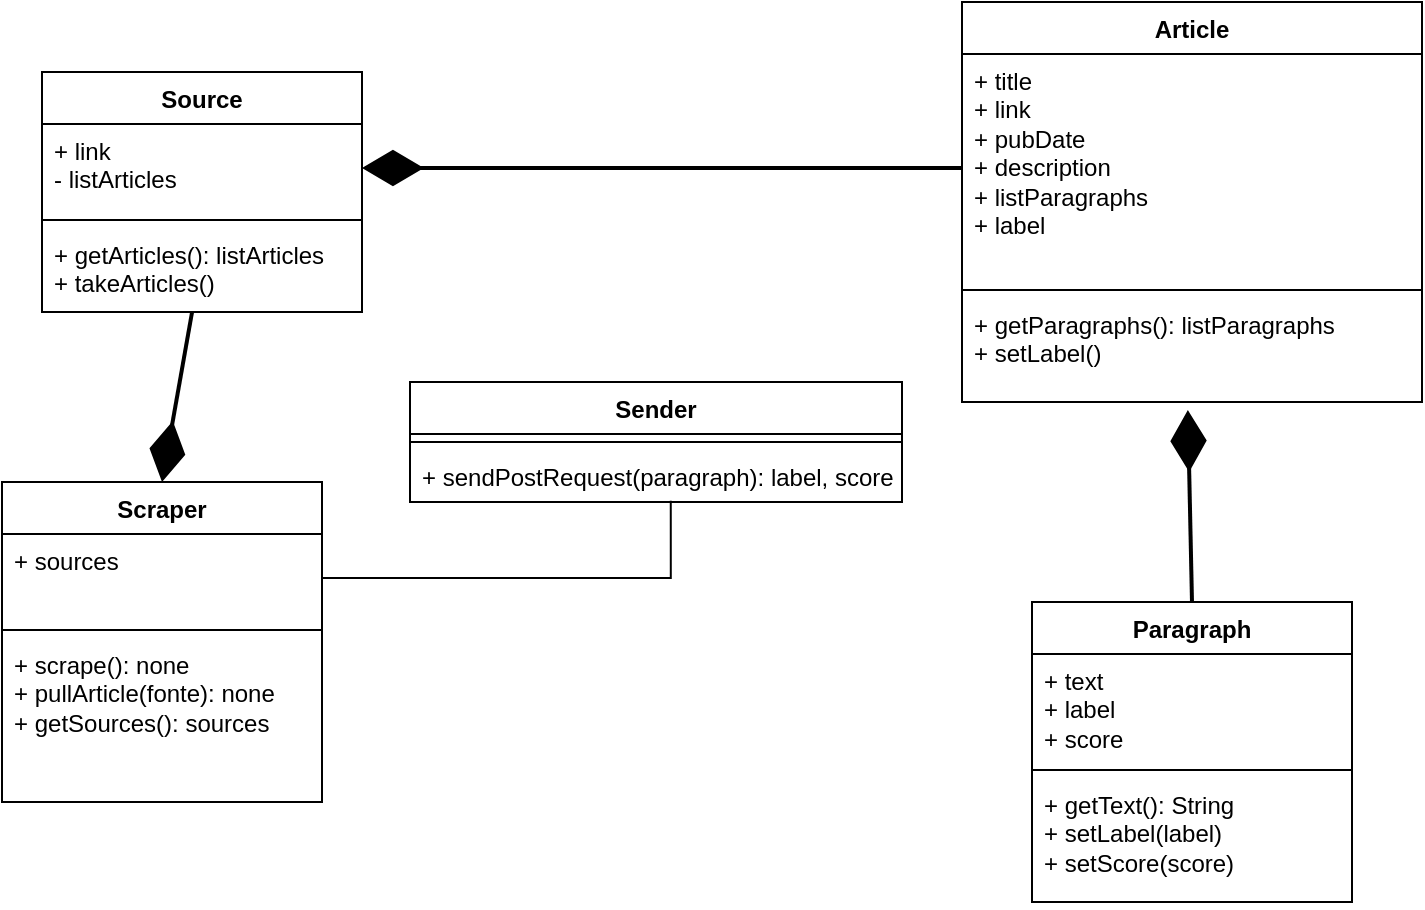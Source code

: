 <mxfile version="21.3.0" type="device">
  <diagram id="C5RBs43oDa-KdzZeNtuy" name="Page-1">
    <mxGraphModel dx="1434" dy="790" grid="1" gridSize="10" guides="1" tooltips="1" connect="1" arrows="1" fold="1" page="1" pageScale="1" pageWidth="827" pageHeight="1169" math="0" shadow="0">
      <root>
        <mxCell id="WIyWlLk6GJQsqaUBKTNV-0" />
        <mxCell id="WIyWlLk6GJQsqaUBKTNV-1" parent="WIyWlLk6GJQsqaUBKTNV-0" />
        <mxCell id="XuiQ5eqaM7n8MXroZ0_V-4" value="&lt;div&gt;Source&lt;/div&gt;" style="swimlane;fontStyle=1;align=center;verticalAlign=top;childLayout=stackLayout;horizontal=1;startSize=26;horizontalStack=0;resizeParent=1;resizeParentMax=0;resizeLast=0;collapsible=1;marginBottom=0;whiteSpace=wrap;html=1;" parent="WIyWlLk6GJQsqaUBKTNV-1" vertex="1">
          <mxGeometry x="120" y="155" width="160" height="120" as="geometry" />
        </mxCell>
        <mxCell id="XuiQ5eqaM7n8MXroZ0_V-5" value="+ link&lt;br&gt;- listArticles" style="text;strokeColor=none;fillColor=none;align=left;verticalAlign=top;spacingLeft=4;spacingRight=4;overflow=hidden;rotatable=0;points=[[0,0.5],[1,0.5]];portConstraint=eastwest;whiteSpace=wrap;html=1;" parent="XuiQ5eqaM7n8MXroZ0_V-4" vertex="1">
          <mxGeometry y="26" width="160" height="44" as="geometry" />
        </mxCell>
        <mxCell id="XuiQ5eqaM7n8MXroZ0_V-6" value="" style="line;strokeWidth=1;fillColor=none;align=left;verticalAlign=middle;spacingTop=-1;spacingLeft=3;spacingRight=3;rotatable=0;labelPosition=right;points=[];portConstraint=eastwest;strokeColor=inherit;" parent="XuiQ5eqaM7n8MXroZ0_V-4" vertex="1">
          <mxGeometry y="70" width="160" height="8" as="geometry" />
        </mxCell>
        <mxCell id="XuiQ5eqaM7n8MXroZ0_V-7" value="&lt;div&gt;+ getArticles(): listArticles&lt;/div&gt;&lt;div&gt;+ takeArticles()&lt;br&gt;&lt;/div&gt;" style="text;strokeColor=none;fillColor=none;align=left;verticalAlign=top;spacingLeft=4;spacingRight=4;overflow=hidden;rotatable=0;points=[[0,0.5],[1,0.5]];portConstraint=eastwest;whiteSpace=wrap;html=1;" parent="XuiQ5eqaM7n8MXroZ0_V-4" vertex="1">
          <mxGeometry y="78" width="160" height="42" as="geometry" />
        </mxCell>
        <mxCell id="XuiQ5eqaM7n8MXroZ0_V-8" value="Article" style="swimlane;fontStyle=1;align=center;verticalAlign=top;childLayout=stackLayout;horizontal=1;startSize=26;horizontalStack=0;resizeParent=1;resizeParentMax=0;resizeLast=0;collapsible=1;marginBottom=0;whiteSpace=wrap;html=1;" parent="WIyWlLk6GJQsqaUBKTNV-1" vertex="1">
          <mxGeometry x="580" y="120" width="230" height="200" as="geometry" />
        </mxCell>
        <mxCell id="XuiQ5eqaM7n8MXroZ0_V-9" value="+ title&lt;br&gt;+ link&lt;br&gt;+ pubDate&lt;br&gt;+ description&lt;br&gt;+ listParagraphs&lt;br&gt;+ label" style="text;strokeColor=none;fillColor=none;align=left;verticalAlign=top;spacingLeft=4;spacingRight=4;overflow=hidden;rotatable=0;points=[[0,0.5],[1,0.5]];portConstraint=eastwest;whiteSpace=wrap;html=1;" parent="XuiQ5eqaM7n8MXroZ0_V-8" vertex="1">
          <mxGeometry y="26" width="230" height="114" as="geometry" />
        </mxCell>
        <mxCell id="XuiQ5eqaM7n8MXroZ0_V-10" value="" style="line;strokeWidth=1;fillColor=none;align=left;verticalAlign=middle;spacingTop=-1;spacingLeft=3;spacingRight=3;rotatable=0;labelPosition=right;points=[];portConstraint=eastwest;strokeColor=inherit;" parent="XuiQ5eqaM7n8MXroZ0_V-8" vertex="1">
          <mxGeometry y="140" width="230" height="8" as="geometry" />
        </mxCell>
        <mxCell id="XuiQ5eqaM7n8MXroZ0_V-11" value="+ getParagraphs(): listParagraphs&lt;br&gt;+ setLabel()" style="text;strokeColor=none;fillColor=none;align=left;verticalAlign=top;spacingLeft=4;spacingRight=4;overflow=hidden;rotatable=0;points=[[0,0.5],[1,0.5]];portConstraint=eastwest;whiteSpace=wrap;html=1;" parent="XuiQ5eqaM7n8MXroZ0_V-8" vertex="1">
          <mxGeometry y="148" width="230" height="52" as="geometry" />
        </mxCell>
        <mxCell id="XuiQ5eqaM7n8MXroZ0_V-16" value="&lt;div&gt;Paragraph&lt;/div&gt;" style="swimlane;fontStyle=1;align=center;verticalAlign=top;childLayout=stackLayout;horizontal=1;startSize=26;horizontalStack=0;resizeParent=1;resizeParentMax=0;resizeLast=0;collapsible=1;marginBottom=0;whiteSpace=wrap;html=1;" parent="WIyWlLk6GJQsqaUBKTNV-1" vertex="1">
          <mxGeometry x="615" y="420" width="160" height="150" as="geometry" />
        </mxCell>
        <mxCell id="XuiQ5eqaM7n8MXroZ0_V-17" value="+ text&lt;br&gt;+ label&lt;br&gt;+ score&lt;br&gt;" style="text;strokeColor=none;fillColor=none;align=left;verticalAlign=top;spacingLeft=4;spacingRight=4;overflow=hidden;rotatable=0;points=[[0,0.5],[1,0.5]];portConstraint=eastwest;whiteSpace=wrap;html=1;" parent="XuiQ5eqaM7n8MXroZ0_V-16" vertex="1">
          <mxGeometry y="26" width="160" height="54" as="geometry" />
        </mxCell>
        <mxCell id="XuiQ5eqaM7n8MXroZ0_V-18" value="" style="line;strokeWidth=1;fillColor=none;align=left;verticalAlign=middle;spacingTop=-1;spacingLeft=3;spacingRight=3;rotatable=0;labelPosition=right;points=[];portConstraint=eastwest;strokeColor=inherit;" parent="XuiQ5eqaM7n8MXroZ0_V-16" vertex="1">
          <mxGeometry y="80" width="160" height="8" as="geometry" />
        </mxCell>
        <mxCell id="XuiQ5eqaM7n8MXroZ0_V-19" value="+ getText(): String&lt;br&gt;+ setLabel(label)&lt;br&gt;+ setScore(score)" style="text;strokeColor=none;fillColor=none;align=left;verticalAlign=top;spacingLeft=4;spacingRight=4;overflow=hidden;rotatable=0;points=[[0,0.5],[1,0.5]];portConstraint=eastwest;whiteSpace=wrap;html=1;" parent="XuiQ5eqaM7n8MXroZ0_V-16" vertex="1">
          <mxGeometry y="88" width="160" height="62" as="geometry" />
        </mxCell>
        <mxCell id="XuiQ5eqaM7n8MXroZ0_V-20" style="rounded=0;orthogonalLoop=1;jettySize=auto;html=1;exitX=1;exitY=0.5;exitDx=0;exitDy=0;entryX=0;entryY=0.5;entryDx=0;entryDy=0;startArrow=diamondThin;startFill=1;endArrow=none;endFill=0;endSize=25;strokeWidth=2;startSize=25;" parent="WIyWlLk6GJQsqaUBKTNV-1" source="XuiQ5eqaM7n8MXroZ0_V-5" target="XuiQ5eqaM7n8MXroZ0_V-9" edge="1">
          <mxGeometry relative="1" as="geometry" />
        </mxCell>
        <mxCell id="XuiQ5eqaM7n8MXroZ0_V-30" value="Sender" style="swimlane;fontStyle=1;align=center;verticalAlign=top;childLayout=stackLayout;horizontal=1;startSize=26;horizontalStack=0;resizeParent=1;resizeParentMax=0;resizeLast=0;collapsible=1;marginBottom=0;whiteSpace=wrap;html=1;" parent="WIyWlLk6GJQsqaUBKTNV-1" vertex="1">
          <mxGeometry x="304" y="310" width="246" height="60" as="geometry" />
        </mxCell>
        <mxCell id="XuiQ5eqaM7n8MXroZ0_V-32" value="" style="line;strokeWidth=1;fillColor=none;align=left;verticalAlign=middle;spacingTop=-1;spacingLeft=3;spacingRight=3;rotatable=0;labelPosition=right;points=[];portConstraint=eastwest;strokeColor=inherit;" parent="XuiQ5eqaM7n8MXroZ0_V-30" vertex="1">
          <mxGeometry y="26" width="246" height="8" as="geometry" />
        </mxCell>
        <mxCell id="XuiQ5eqaM7n8MXroZ0_V-33" value="+ sendPostRequest(paragraph): label, score" style="text;strokeColor=none;fillColor=none;align=left;verticalAlign=top;spacingLeft=4;spacingRight=4;overflow=hidden;rotatable=0;points=[[0,0.5],[1,0.5]];portConstraint=eastwest;whiteSpace=wrap;html=1;" parent="XuiQ5eqaM7n8MXroZ0_V-30" vertex="1">
          <mxGeometry y="34" width="246" height="26" as="geometry" />
        </mxCell>
        <mxCell id="XuiQ5eqaM7n8MXroZ0_V-35" value="Scraper" style="swimlane;fontStyle=1;align=center;verticalAlign=top;childLayout=stackLayout;horizontal=1;startSize=26;horizontalStack=0;resizeParent=1;resizeParentMax=0;resizeLast=0;collapsible=1;marginBottom=0;whiteSpace=wrap;html=1;" parent="WIyWlLk6GJQsqaUBKTNV-1" vertex="1">
          <mxGeometry x="100" y="360" width="160" height="160" as="geometry" />
        </mxCell>
        <mxCell id="XuiQ5eqaM7n8MXroZ0_V-36" value="&lt;div&gt;+ sources&lt;br&gt;&lt;/div&gt;" style="text;strokeColor=none;fillColor=none;align=left;verticalAlign=top;spacingLeft=4;spacingRight=4;overflow=hidden;rotatable=0;points=[[0,0.5],[1,0.5]];portConstraint=eastwest;whiteSpace=wrap;html=1;" parent="XuiQ5eqaM7n8MXroZ0_V-35" vertex="1">
          <mxGeometry y="26" width="160" height="44" as="geometry" />
        </mxCell>
        <mxCell id="XuiQ5eqaM7n8MXroZ0_V-37" value="" style="line;strokeWidth=1;fillColor=none;align=left;verticalAlign=middle;spacingTop=-1;spacingLeft=3;spacingRight=3;rotatable=0;labelPosition=right;points=[];portConstraint=eastwest;strokeColor=inherit;" parent="XuiQ5eqaM7n8MXroZ0_V-35" vertex="1">
          <mxGeometry y="70" width="160" height="8" as="geometry" />
        </mxCell>
        <mxCell id="XuiQ5eqaM7n8MXroZ0_V-38" value="+ scrape(): none&lt;br&gt;&lt;div&gt;+ pullArticle(fonte): none&lt;br&gt;&lt;/div&gt;&lt;div&gt;+ getSources(): sources&lt;br&gt;&lt;/div&gt;" style="text;strokeColor=none;fillColor=none;align=left;verticalAlign=top;spacingLeft=4;spacingRight=4;overflow=hidden;rotatable=0;points=[[0,0.5],[1,0.5]];portConstraint=eastwest;whiteSpace=wrap;html=1;" parent="XuiQ5eqaM7n8MXroZ0_V-35" vertex="1">
          <mxGeometry y="78" width="160" height="82" as="geometry" />
        </mxCell>
        <mxCell id="XuiQ5eqaM7n8MXroZ0_V-39" style="edgeStyle=orthogonalEdgeStyle;rounded=0;orthogonalLoop=1;jettySize=auto;html=1;exitX=1;exitY=0.5;exitDx=0;exitDy=0;entryX=0.53;entryY=0.974;entryDx=0;entryDy=0;entryPerimeter=0;startArrow=none;startFill=0;endArrow=none;endFill=0;startSize=9;" parent="WIyWlLk6GJQsqaUBKTNV-1" source="XuiQ5eqaM7n8MXroZ0_V-36" target="XuiQ5eqaM7n8MXroZ0_V-33" edge="1">
          <mxGeometry relative="1" as="geometry" />
        </mxCell>
        <mxCell id="OYb1CWeVJmfVHt4li-ox-0" style="rounded=0;orthogonalLoop=1;jettySize=auto;html=1;exitX=0.491;exitY=1.077;exitDx=0;exitDy=0;entryX=0.5;entryY=0;entryDx=0;entryDy=0;startArrow=diamondThin;startFill=1;endArrow=none;endFill=0;endSize=25;strokeWidth=2;startSize=25;exitPerimeter=0;" parent="WIyWlLk6GJQsqaUBKTNV-1" source="XuiQ5eqaM7n8MXroZ0_V-11" target="XuiQ5eqaM7n8MXroZ0_V-16" edge="1">
          <mxGeometry relative="1" as="geometry">
            <mxPoint x="410" y="420" as="sourcePoint" />
            <mxPoint x="710" y="420" as="targetPoint" />
          </mxGeometry>
        </mxCell>
        <mxCell id="OYb1CWeVJmfVHt4li-ox-1" style="rounded=0;orthogonalLoop=1;jettySize=auto;html=1;exitX=0.5;exitY=0;exitDx=0;exitDy=0;startArrow=diamondThin;startFill=1;endArrow=none;endFill=0;endSize=25;strokeWidth=2;startSize=25;entryX=0.469;entryY=1;entryDx=0;entryDy=0;entryPerimeter=0;" parent="WIyWlLk6GJQsqaUBKTNV-1" source="XuiQ5eqaM7n8MXroZ0_V-35" target="XuiQ5eqaM7n8MXroZ0_V-7" edge="1">
          <mxGeometry relative="1" as="geometry">
            <mxPoint x="170" y="264" as="sourcePoint" />
            <mxPoint x="170" y="280" as="targetPoint" />
          </mxGeometry>
        </mxCell>
      </root>
    </mxGraphModel>
  </diagram>
</mxfile>
